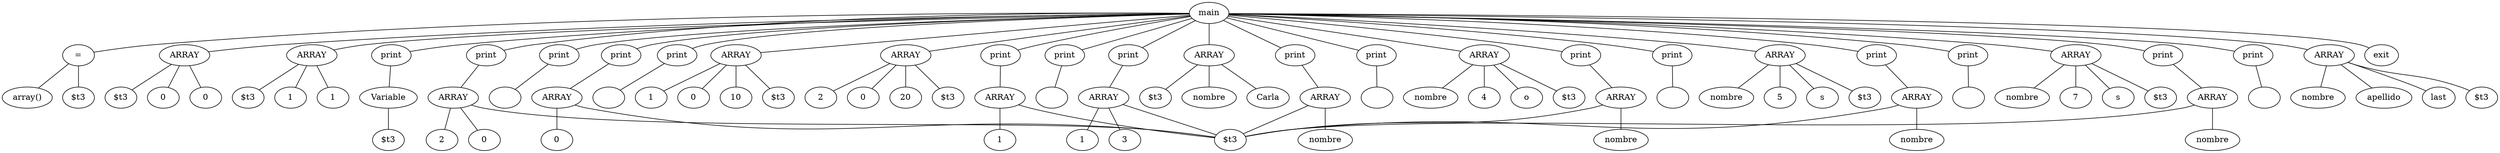 graph {
	1 [label="$t3"]
	2 [label="array()"]
	3 -- 1
	3 [label="="]
	3 -- 2
	4 [label="$t3"]
	5 [label=0]
	6 [label=0]
	7 [label=ARRAY]
	7 -- 4
	7 -- 5
	7 -- 6
	8 [label="$t3"]
	9 [label=1]
	10 [label=1]
	11 [label=ARRAY]
	11 -- 8
	11 -- 9
	11 -- 10
	12 [label="$t3"]
	13 [label=Variable]
	13 -- 12
	14 [label=print]
	14 -- 13
	15 [label=0]
	16 [label=ARRAY]
	16 -- "$t3"
	16 -- 15
	17 [label=print]
	17 -- 16
	18 [label="\n"]
	19 [label=print]
	19 -- 18
	20 [label=1]
	21 [label=ARRAY]
	21 -- "$t3"
	21 -- 20
	22 [label=print]
	22 -- 21
	23 [label="\n"]
	24 [label=print]
	24 -- 23
	25 [label="$t3"]
	26 [label=1]
	27 [label=0]
	28 [label=10]
	29 [label=ARRAY]
	29 -- 25
	29 -- 26
	29 -- 27
	29 -- 28
	30 [label="$t3"]
	31 [label=2]
	32 [label=0]
	33 [label=20]
	34 [label=ARRAY]
	34 -- 30
	34 -- 31
	34 -- 32
	34 -- 33
	35 [label=2]
	36 [label=0]
	37 [label=ARRAY]
	37 -- "$t3"
	37 -- 35
	37 -- 36
	38 [label=print]
	38 -- 37
	39 [label="\n"]
	40 [label=print]
	40 -- 39
	41 [label=1]
	42 [label=3]
	43 [label=ARRAY]
	43 -- "$t3"
	43 -- 41
	43 -- 42
	44 [label=print]
	44 -- 43
	45 [label="$t3"]
	46 [label=nombre]
	47 [label=Carla]
	48 [label=ARRAY]
	48 -- 45
	48 -- 46
	48 -- 47
	49 [label=nombre]
	50 [label=ARRAY]
	50 -- "$t3"
	50 -- 49
	51 [label=print]
	51 -- 50
	52 [label="\n"]
	53 [label=print]
	53 -- 52
	54 [label="$t3"]
	55 [label=nombre]
	56 [label=4]
	57 [label=o]
	58 [label=ARRAY]
	58 -- 54
	58 -- 55
	58 -- 56
	58 -- 57
	59 [label=nombre]
	60 [label=ARRAY]
	60 -- "$t3"
	60 -- 59
	61 [label=print]
	61 -- 60
	62 [label="\n"]
	63 [label=print]
	63 -- 62
	64 [label="$t3"]
	65 [label=nombre]
	66 [label=5]
	67 [label=s]
	68 [label=ARRAY]
	68 -- 64
	68 -- 65
	68 -- 66
	68 -- 67
	69 [label=nombre]
	70 [label=ARRAY]
	70 -- "$t3"
	70 -- 69
	71 [label=print]
	71 -- 70
	72 [label="\n"]
	73 [label=print]
	73 -- 72
	74 [label="$t3"]
	75 [label=nombre]
	76 [label=7]
	77 [label=s]
	78 [label=ARRAY]
	78 -- 74
	78 -- 75
	78 -- 76
	78 -- 77
	79 [label=nombre]
	80 [label=ARRAY]
	80 -- "$t3"
	80 -- 79
	81 [label=print]
	81 -- 80
	82 [label="\n"]
	83 [label=print]
	83 -- 82
	84 [label="$t3"]
	85 [label=nombre]
	86 [label=apellido]
	87 [label=last]
	88 [label=ARRAY]
	88 -- 84
	88 -- 85
	88 -- 86
	88 -- 87
	89 [label=exit]
	90 [label=main]
	90 -- 3
	90 -- 7
	90 -- 11
	90 -- 14
	90 -- 17
	90 -- 19
	90 -- 22
	90 -- 24
	90 -- 29
	90 -- 34
	90 -- 38
	90 -- 40
	90 -- 44
	90 -- 48
	90 -- 51
	90 -- 53
	90 -- 58
	90 -- 61
	90 -- 63
	90 -- 68
	90 -- 71
	90 -- 73
	90 -- 78
	90 -- 81
	90 -- 83
	90 -- 88
	90 -- 89
}
